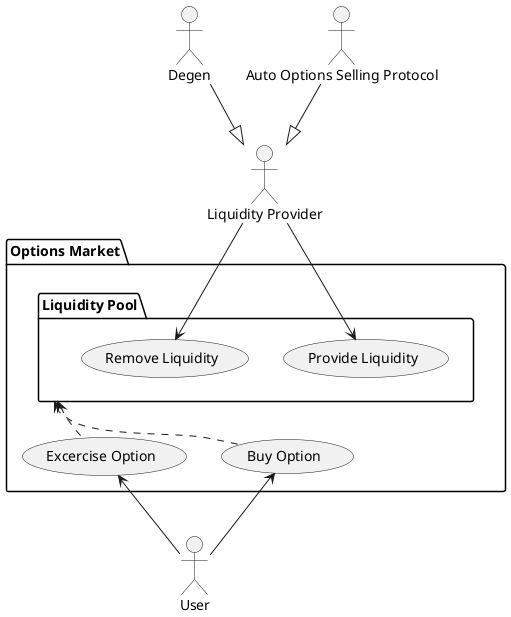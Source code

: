 @startuml Use Cases

actor User as U
actor "Liquidity Provider" as LP

actor "Auto Options Selling Protocol" as Prot
actor "Degen" as D

LP <|-up- Prot
LP <|-up- D

package "Options Market" {
    usecase "Buy Option" as BO
    usecase "Excercise Option" as EO
    package "Liquidity Pool" as Pool {
        usecase "Provide Liquidity" as PL
        usecase "Remove Liquidity" as RL
    }

    BO .up.> Pool
    EO .up.> Pool
}

U -up-> BO
U -up-> EO
LP -down-> PL
LP -down-> RL

@enduml